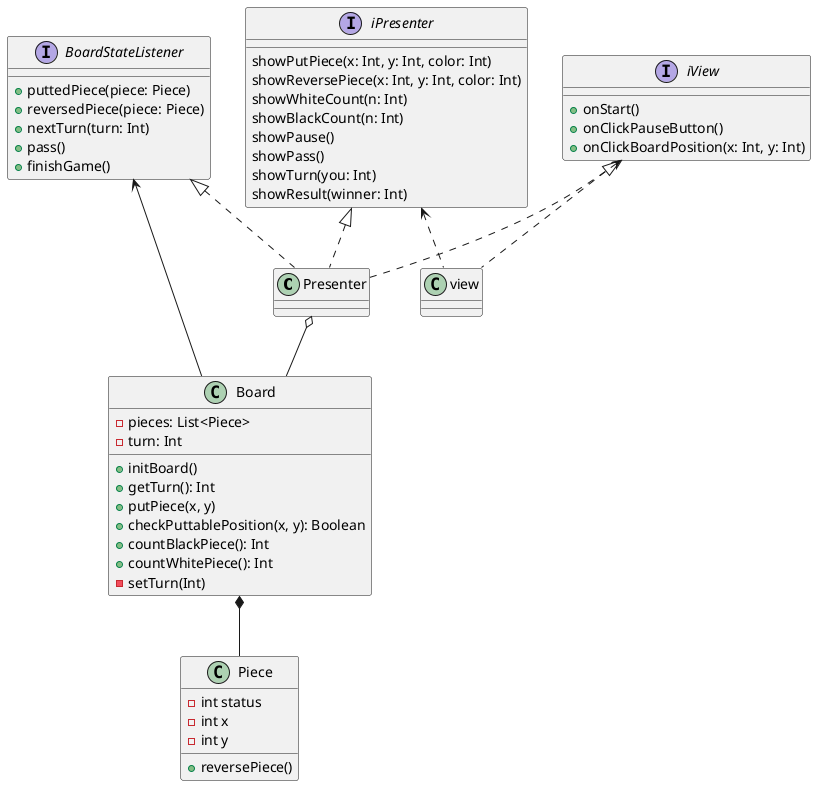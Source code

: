 @startuml
Presenter o-- Board
Board *-- Piece
iView <.. Presenter
iView <|.. view
BoardStateListener <|.. Presenter
BoardStateListener <-- Board
iPresenter <|.. Presenter
iPresenter <.. view

class Board {
    - pieces: List<Piece>
    - turn: Int
    + initBoard()
    + getTurn(): Int
    + putPiece(x, y)
    + checkPuttablePosition(x, y): Boolean
    + countBlackPiece(): Int
    + countWhitePiece(): Int
    - setTurn(Int)
}

interface BoardStateListener {
    + puttedPiece(piece: Piece)
    + reversedPiece(piece: Piece)
    + nextTurn(turn: Int)
    + pass()
    + finishGame()
}

class Piece {
    - int status
    - int x
    - int y
    + reversePiece()
}

interface iView {
    + onStart()
    + onClickPauseButton()
    + onClickBoardPosition(x: Int, y: Int)
}

class view {}

interface iPresenter {
    showPutPiece(x: Int, y: Int, color: Int)
    showReversePiece(x: Int, y: Int, color: Int)
    showWhiteCount(n: Int)
    showBlackCount(n: Int)
    showPause()
    showPass()
    showTurn(you: Int)
    showResult(winner: Int)
}
class Presenter {

}
@enduml
